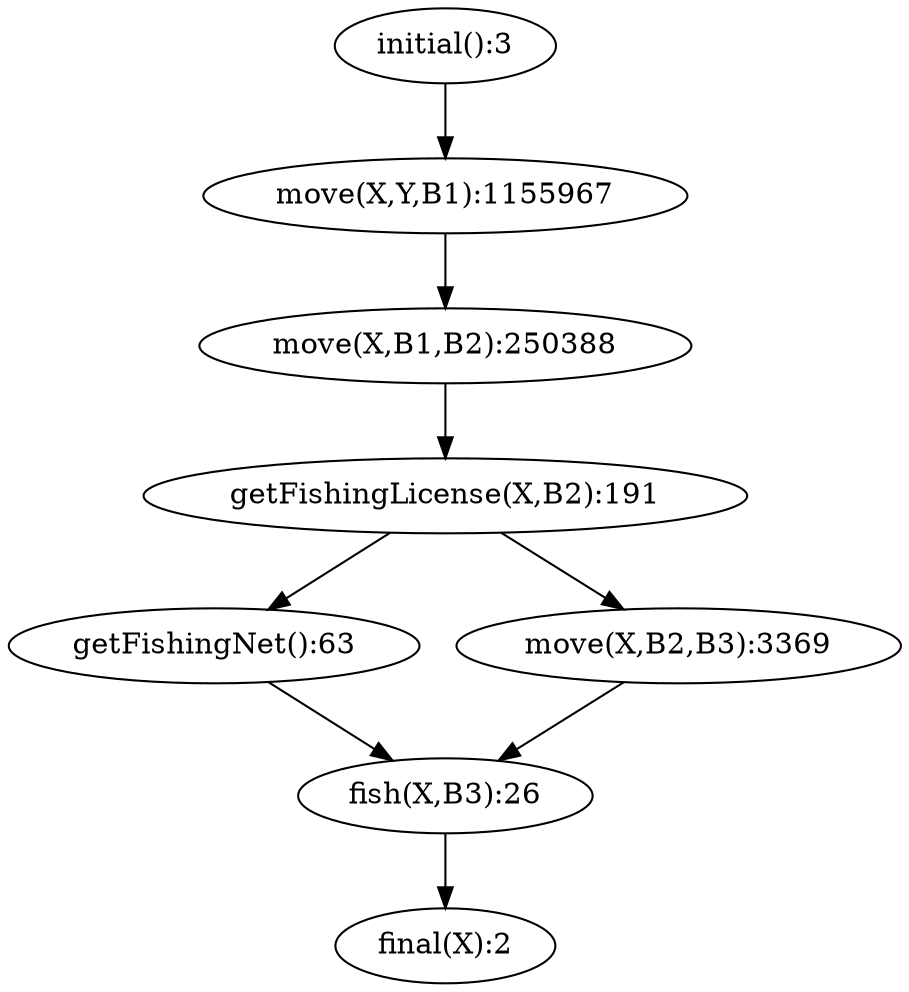 digraph G { 
  "initial():3" -> "move(X,Y,B1):1155967";
  "fish(X,B3):26" -> "final(X):2";
  "getFishingNet():63" -> "fish(X,B3):26";
  "getFishingLicense(X,B2):191" -> "getFishingNet():63";
  "getFishingLicense(X,B2):191" -> "move(X,B2,B3):3369";
  "move(X,B2,B3):3369" -> "fish(X,B3):26";
  "move(X,B1,B2):250388" -> "getFishingLicense(X,B2):191";
  "move(X,Y,B1):1155967" -> "move(X,B1,B2):250388";
}